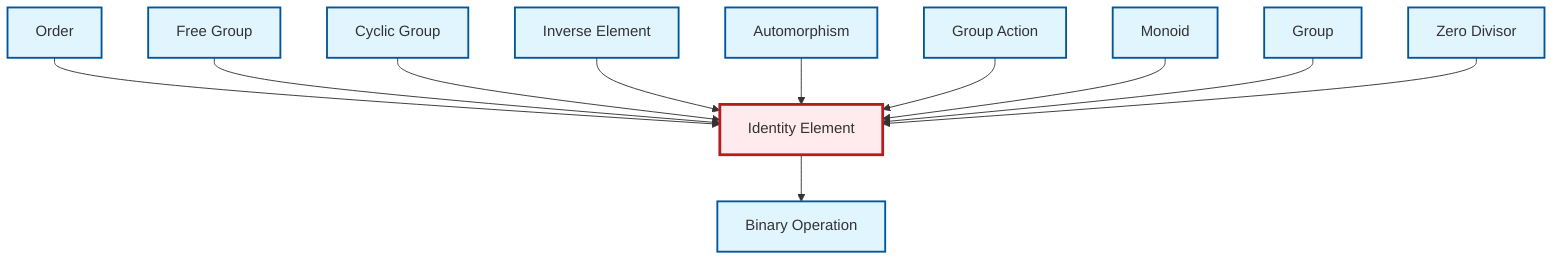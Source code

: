 graph TD
    classDef definition fill:#e1f5fe,stroke:#01579b,stroke-width:2px
    classDef theorem fill:#f3e5f5,stroke:#4a148c,stroke-width:2px
    classDef axiom fill:#fff3e0,stroke:#e65100,stroke-width:2px
    classDef example fill:#e8f5e9,stroke:#1b5e20,stroke-width:2px
    classDef current fill:#ffebee,stroke:#b71c1c,stroke-width:3px
    def-monoid["Monoid"]:::definition
    def-group["Group"]:::definition
    def-order["Order"]:::definition
    def-cyclic-group["Cyclic Group"]:::definition
    def-binary-operation["Binary Operation"]:::definition
    def-identity-element["Identity Element"]:::definition
    def-group-action["Group Action"]:::definition
    def-zero-divisor["Zero Divisor"]:::definition
    def-inverse-element["Inverse Element"]:::definition
    def-free-group["Free Group"]:::definition
    def-automorphism["Automorphism"]:::definition
    def-order --> def-identity-element
    def-free-group --> def-identity-element
    def-cyclic-group --> def-identity-element
    def-inverse-element --> def-identity-element
    def-automorphism --> def-identity-element
    def-group-action --> def-identity-element
    def-monoid --> def-identity-element
    def-group --> def-identity-element
    def-zero-divisor --> def-identity-element
    def-identity-element --> def-binary-operation
    class def-identity-element current